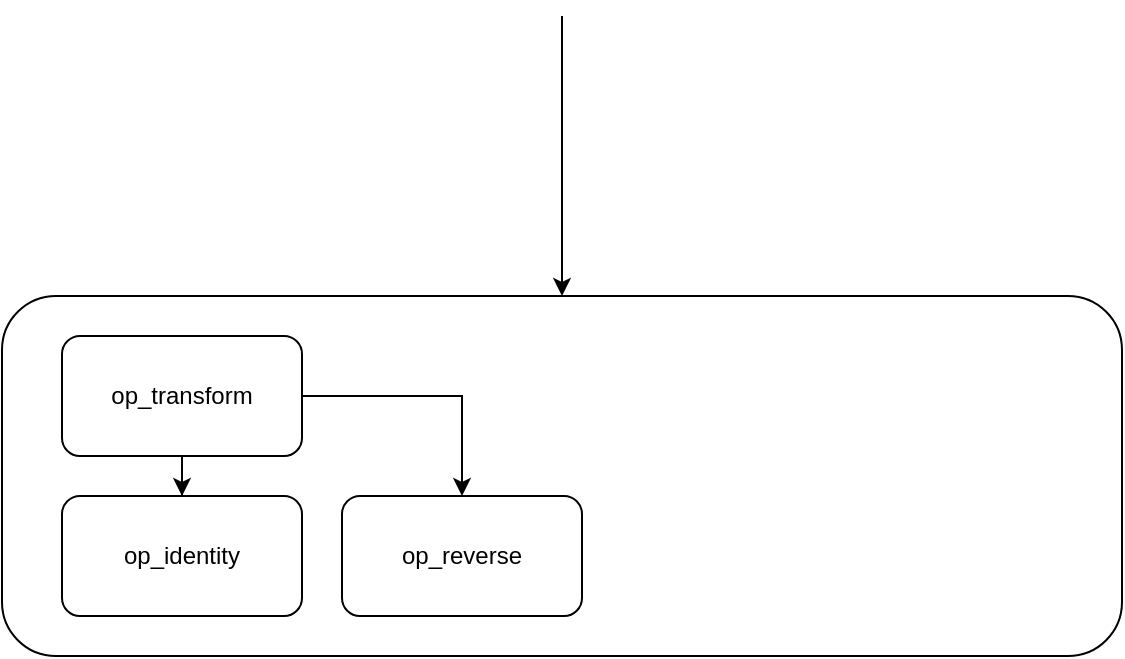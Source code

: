 <mxfile version="21.2.8" type="device">
  <diagram name="Page-1" id="JnYjQLgEelfxKbr5hBqF">
    <mxGraphModel dx="1434" dy="836" grid="1" gridSize="10" guides="1" tooltips="1" connect="1" arrows="1" fold="1" page="1" pageScale="1" pageWidth="850" pageHeight="1100" math="0" shadow="0">
      <root>
        <mxCell id="0" />
        <mxCell id="1" parent="0" />
        <mxCell id="jKFpkVfdZiDA6VkMAGHZ-4" value="" style="rounded=1;whiteSpace=wrap;html=1;" vertex="1" parent="1">
          <mxGeometry x="190" y="440" width="560" height="180" as="geometry" />
        </mxCell>
        <mxCell id="jKFpkVfdZiDA6VkMAGHZ-8" style="edgeStyle=orthogonalEdgeStyle;rounded=0;orthogonalLoop=1;jettySize=auto;html=1;exitX=0.5;exitY=1;exitDx=0;exitDy=0;" edge="1" parent="1" source="jKFpkVfdZiDA6VkMAGHZ-1" target="jKFpkVfdZiDA6VkMAGHZ-2">
          <mxGeometry relative="1" as="geometry" />
        </mxCell>
        <mxCell id="jKFpkVfdZiDA6VkMAGHZ-9" style="edgeStyle=orthogonalEdgeStyle;rounded=0;orthogonalLoop=1;jettySize=auto;html=1;exitX=1;exitY=0.5;exitDx=0;exitDy=0;" edge="1" parent="1" source="jKFpkVfdZiDA6VkMAGHZ-1" target="jKFpkVfdZiDA6VkMAGHZ-5">
          <mxGeometry relative="1" as="geometry" />
        </mxCell>
        <mxCell id="jKFpkVfdZiDA6VkMAGHZ-1" value="op_transform" style="rounded=1;whiteSpace=wrap;html=1;" vertex="1" parent="1">
          <mxGeometry x="220" y="460" width="120" height="60" as="geometry" />
        </mxCell>
        <mxCell id="jKFpkVfdZiDA6VkMAGHZ-2" value="op_identity" style="rounded=1;whiteSpace=wrap;html=1;" vertex="1" parent="1">
          <mxGeometry x="220" y="540" width="120" height="60" as="geometry" />
        </mxCell>
        <mxCell id="jKFpkVfdZiDA6VkMAGHZ-5" value="op_reverse" style="rounded=1;whiteSpace=wrap;html=1;" vertex="1" parent="1">
          <mxGeometry x="360" y="540" width="120" height="60" as="geometry" />
        </mxCell>
        <mxCell id="jKFpkVfdZiDA6VkMAGHZ-6" value="" style="endArrow=classic;html=1;rounded=0;" edge="1" parent="1" target="jKFpkVfdZiDA6VkMAGHZ-4">
          <mxGeometry width="50" height="50" relative="1" as="geometry">
            <mxPoint x="470" y="300" as="sourcePoint" />
            <mxPoint x="410" y="350" as="targetPoint" />
          </mxGeometry>
        </mxCell>
      </root>
    </mxGraphModel>
  </diagram>
</mxfile>
